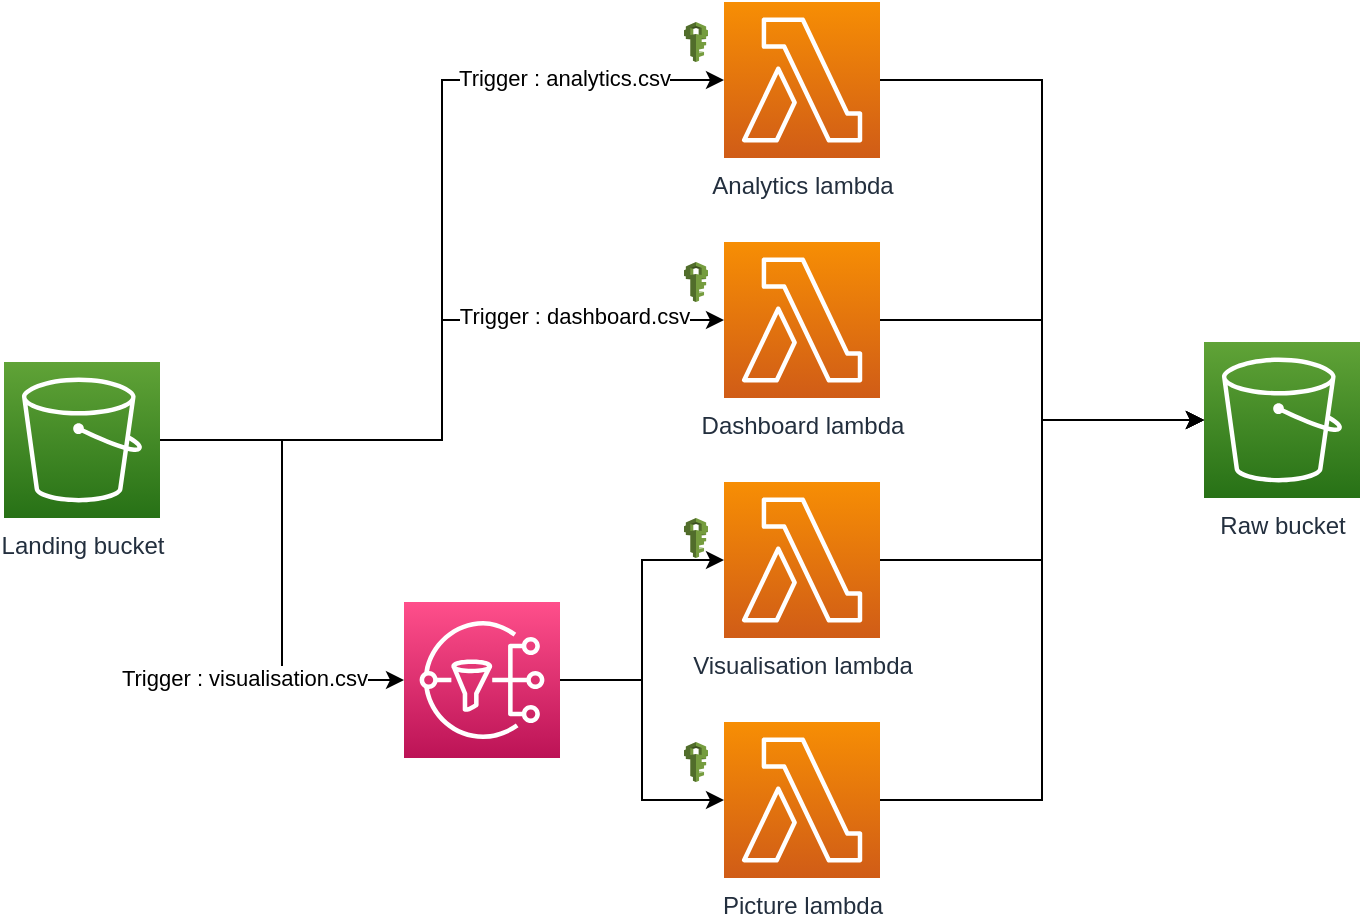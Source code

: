 <mxfile version="20.5.1" type="device"><diagram id="X9pQ5xs93bwYtpz7EoMG" name="Page-1"><mxGraphModel dx="885" dy="538" grid="1" gridSize="10" guides="1" tooltips="1" connect="1" arrows="1" fold="1" page="1" pageScale="1" pageWidth="827" pageHeight="1169" math="0" shadow="0"><root><mxCell id="0"/><mxCell id="1" parent="0"/><mxCell id="k2wLjGLpJHUIEa0Cagl_-7" style="edgeStyle=orthogonalEdgeStyle;rounded=0;orthogonalLoop=1;jettySize=auto;html=1;entryX=0;entryY=0.5;entryDx=0;entryDy=0;entryPerimeter=0;" edge="1" parent="1" source="k2wLjGLpJHUIEa0Cagl_-1" target="k2wLjGLpJHUIEa0Cagl_-2"><mxGeometry relative="1" as="geometry"/></mxCell><mxCell id="k2wLjGLpJHUIEa0Cagl_-19" value="Trigger : analytics.csv" style="edgeLabel;html=1;align=center;verticalAlign=middle;resizable=0;points=[];" vertex="1" connectable="0" parent="k2wLjGLpJHUIEa0Cagl_-7"><mxGeometry x="0.485" y="1" relative="1" as="geometry"><mxPoint x="39" as="offset"/></mxGeometry></mxCell><mxCell id="k2wLjGLpJHUIEa0Cagl_-8" style="edgeStyle=orthogonalEdgeStyle;rounded=0;orthogonalLoop=1;jettySize=auto;html=1;exitX=1;exitY=0.5;exitDx=0;exitDy=0;exitPerimeter=0;" edge="1" parent="1" source="k2wLjGLpJHUIEa0Cagl_-1" target="k2wLjGLpJHUIEa0Cagl_-3"><mxGeometry relative="1" as="geometry"/></mxCell><mxCell id="k2wLjGLpJHUIEa0Cagl_-20" value="Trigger : dashboard.csv" style="edgeLabel;html=1;align=center;verticalAlign=middle;resizable=0;points=[];" vertex="1" connectable="0" parent="k2wLjGLpJHUIEa0Cagl_-8"><mxGeometry x="0.281" y="2" relative="1" as="geometry"><mxPoint x="48" as="offset"/></mxGeometry></mxCell><mxCell id="k2wLjGLpJHUIEa0Cagl_-9" style="edgeStyle=orthogonalEdgeStyle;rounded=0;orthogonalLoop=1;jettySize=auto;html=1;exitX=1;exitY=0.5;exitDx=0;exitDy=0;exitPerimeter=0;entryX=0;entryY=0.5;entryDx=0;entryDy=0;entryPerimeter=0;" edge="1" parent="1" source="k2wLjGLpJHUIEa0Cagl_-1" target="k2wLjGLpJHUIEa0Cagl_-6"><mxGeometry relative="1" as="geometry"/></mxCell><mxCell id="k2wLjGLpJHUIEa0Cagl_-21" value="Trigger : visualisation.csv" style="edgeLabel;html=1;align=center;verticalAlign=middle;resizable=0;points=[];" vertex="1" connectable="0" parent="k2wLjGLpJHUIEa0Cagl_-9"><mxGeometry x="0.223" y="-1" relative="1" as="geometry"><mxPoint x="-18" y="32" as="offset"/></mxGeometry></mxCell><mxCell id="k2wLjGLpJHUIEa0Cagl_-1" value="Landing bucket" style="sketch=0;points=[[0,0,0],[0.25,0,0],[0.5,0,0],[0.75,0,0],[1,0,0],[0,1,0],[0.25,1,0],[0.5,1,0],[0.75,1,0],[1,1,0],[0,0.25,0],[0,0.5,0],[0,0.75,0],[1,0.25,0],[1,0.5,0],[1,0.75,0]];outlineConnect=0;fontColor=#232F3E;gradientColor=#60A337;gradientDirection=north;fillColor=#277116;strokeColor=#ffffff;dashed=0;verticalLabelPosition=bottom;verticalAlign=top;align=center;html=1;fontSize=12;fontStyle=0;aspect=fixed;shape=mxgraph.aws4.resourceIcon;resIcon=mxgraph.aws4.s3;" vertex="1" parent="1"><mxGeometry x="80" y="260" width="78" height="78" as="geometry"/></mxCell><mxCell id="k2wLjGLpJHUIEa0Cagl_-13" style="edgeStyle=orthogonalEdgeStyle;rounded=0;orthogonalLoop=1;jettySize=auto;html=1;exitX=1;exitY=0.5;exitDx=0;exitDy=0;exitPerimeter=0;entryX=0;entryY=0.5;entryDx=0;entryDy=0;entryPerimeter=0;" edge="1" parent="1" source="k2wLjGLpJHUIEa0Cagl_-2" target="k2wLjGLpJHUIEa0Cagl_-12"><mxGeometry relative="1" as="geometry"/></mxCell><mxCell id="k2wLjGLpJHUIEa0Cagl_-2" value="Analytics lambda" style="sketch=0;points=[[0,0,0],[0.25,0,0],[0.5,0,0],[0.75,0,0],[1,0,0],[0,1,0],[0.25,1,0],[0.5,1,0],[0.75,1,0],[1,1,0],[0,0.25,0],[0,0.5,0],[0,0.75,0],[1,0.25,0],[1,0.5,0],[1,0.75,0]];outlineConnect=0;fontColor=#232F3E;gradientColor=#F78E04;gradientDirection=north;fillColor=#D05C17;strokeColor=#ffffff;dashed=0;verticalLabelPosition=bottom;verticalAlign=top;align=center;html=1;fontSize=12;fontStyle=0;aspect=fixed;shape=mxgraph.aws4.resourceIcon;resIcon=mxgraph.aws4.lambda;" vertex="1" parent="1"><mxGeometry x="440" y="80" width="78" height="78" as="geometry"/></mxCell><mxCell id="k2wLjGLpJHUIEa0Cagl_-15" style="edgeStyle=orthogonalEdgeStyle;rounded=0;orthogonalLoop=1;jettySize=auto;html=1;exitX=1;exitY=0.5;exitDx=0;exitDy=0;exitPerimeter=0;entryX=0;entryY=0.5;entryDx=0;entryDy=0;entryPerimeter=0;" edge="1" parent="1" source="k2wLjGLpJHUIEa0Cagl_-3" target="k2wLjGLpJHUIEa0Cagl_-12"><mxGeometry relative="1" as="geometry"><mxPoint x="641" y="290" as="targetPoint"/></mxGeometry></mxCell><mxCell id="k2wLjGLpJHUIEa0Cagl_-3" value="Dashboard lambda" style="sketch=0;points=[[0,0,0],[0.25,0,0],[0.5,0,0],[0.75,0,0],[1,0,0],[0,1,0],[0.25,1,0],[0.5,1,0],[0.75,1,0],[1,1,0],[0,0.25,0],[0,0.5,0],[0,0.75,0],[1,0.25,0],[1,0.5,0],[1,0.75,0]];outlineConnect=0;fontColor=#232F3E;gradientColor=#F78E04;gradientDirection=north;fillColor=#D05C17;strokeColor=#ffffff;dashed=0;verticalLabelPosition=bottom;verticalAlign=top;align=center;html=1;fontSize=12;fontStyle=0;aspect=fixed;shape=mxgraph.aws4.resourceIcon;resIcon=mxgraph.aws4.lambda;" vertex="1" parent="1"><mxGeometry x="440" y="200" width="78" height="78" as="geometry"/></mxCell><mxCell id="k2wLjGLpJHUIEa0Cagl_-17" style="edgeStyle=orthogonalEdgeStyle;rounded=0;orthogonalLoop=1;jettySize=auto;html=1;exitX=1;exitY=0.5;exitDx=0;exitDy=0;exitPerimeter=0;entryX=0;entryY=0.5;entryDx=0;entryDy=0;entryPerimeter=0;" edge="1" parent="1" source="k2wLjGLpJHUIEa0Cagl_-4" target="k2wLjGLpJHUIEa0Cagl_-12"><mxGeometry relative="1" as="geometry"><mxPoint x="641" y="290" as="targetPoint"/></mxGeometry></mxCell><mxCell id="k2wLjGLpJHUIEa0Cagl_-4" value="Visualisation lambda" style="sketch=0;points=[[0,0,0],[0.25,0,0],[0.5,0,0],[0.75,0,0],[1,0,0],[0,1,0],[0.25,1,0],[0.5,1,0],[0.75,1,0],[1,1,0],[0,0.25,0],[0,0.5,0],[0,0.75,0],[1,0.25,0],[1,0.5,0],[1,0.75,0]];outlineConnect=0;fontColor=#232F3E;gradientColor=#F78E04;gradientDirection=north;fillColor=#D05C17;strokeColor=#ffffff;dashed=0;verticalLabelPosition=bottom;verticalAlign=top;align=center;html=1;fontSize=12;fontStyle=0;aspect=fixed;shape=mxgraph.aws4.resourceIcon;resIcon=mxgraph.aws4.lambda;" vertex="1" parent="1"><mxGeometry x="440" y="320" width="78" height="78" as="geometry"/></mxCell><mxCell id="k2wLjGLpJHUIEa0Cagl_-18" style="edgeStyle=orthogonalEdgeStyle;rounded=0;orthogonalLoop=1;jettySize=auto;html=1;entryX=0;entryY=0.5;entryDx=0;entryDy=0;entryPerimeter=0;" edge="1" parent="1" source="k2wLjGLpJHUIEa0Cagl_-5" target="k2wLjGLpJHUIEa0Cagl_-12"><mxGeometry relative="1" as="geometry"/></mxCell><mxCell id="k2wLjGLpJHUIEa0Cagl_-5" value="Picture lambda" style="sketch=0;points=[[0,0,0],[0.25,0,0],[0.5,0,0],[0.75,0,0],[1,0,0],[0,1,0],[0.25,1,0],[0.5,1,0],[0.75,1,0],[1,1,0],[0,0.25,0],[0,0.5,0],[0,0.75,0],[1,0.25,0],[1,0.5,0],[1,0.75,0]];outlineConnect=0;fontColor=#232F3E;gradientColor=#F78E04;gradientDirection=north;fillColor=#D05C17;strokeColor=#ffffff;dashed=0;verticalLabelPosition=bottom;verticalAlign=top;align=center;html=1;fontSize=12;fontStyle=0;aspect=fixed;shape=mxgraph.aws4.resourceIcon;resIcon=mxgraph.aws4.lambda;" vertex="1" parent="1"><mxGeometry x="440" y="440" width="78" height="78" as="geometry"/></mxCell><mxCell id="k2wLjGLpJHUIEa0Cagl_-10" style="edgeStyle=orthogonalEdgeStyle;rounded=0;orthogonalLoop=1;jettySize=auto;html=1;exitX=1;exitY=0.5;exitDx=0;exitDy=0;exitPerimeter=0;entryX=0;entryY=0.5;entryDx=0;entryDy=0;entryPerimeter=0;" edge="1" parent="1" source="k2wLjGLpJHUIEa0Cagl_-6" target="k2wLjGLpJHUIEa0Cagl_-4"><mxGeometry relative="1" as="geometry"/></mxCell><mxCell id="k2wLjGLpJHUIEa0Cagl_-11" style="edgeStyle=orthogonalEdgeStyle;rounded=0;orthogonalLoop=1;jettySize=auto;html=1;exitX=1;exitY=0.5;exitDx=0;exitDy=0;exitPerimeter=0;" edge="1" parent="1" source="k2wLjGLpJHUIEa0Cagl_-6" target="k2wLjGLpJHUIEa0Cagl_-5"><mxGeometry relative="1" as="geometry"/></mxCell><mxCell id="k2wLjGLpJHUIEa0Cagl_-6" value="" style="sketch=0;points=[[0,0,0],[0.25,0,0],[0.5,0,0],[0.75,0,0],[1,0,0],[0,1,0],[0.25,1,0],[0.5,1,0],[0.75,1,0],[1,1,0],[0,0.25,0],[0,0.5,0],[0,0.75,0],[1,0.25,0],[1,0.5,0],[1,0.75,0]];outlineConnect=0;fontColor=#232F3E;gradientColor=#FF4F8B;gradientDirection=north;fillColor=#BC1356;strokeColor=#ffffff;dashed=0;verticalLabelPosition=bottom;verticalAlign=top;align=center;html=1;fontSize=12;fontStyle=0;aspect=fixed;shape=mxgraph.aws4.resourceIcon;resIcon=mxgraph.aws4.sns;" vertex="1" parent="1"><mxGeometry x="280" y="380" width="78" height="78" as="geometry"/></mxCell><mxCell id="k2wLjGLpJHUIEa0Cagl_-12" value="Raw bucket" style="sketch=0;points=[[0,0,0],[0.25,0,0],[0.5,0,0],[0.75,0,0],[1,0,0],[0,1,0],[0.25,1,0],[0.5,1,0],[0.75,1,0],[1,1,0],[0,0.25,0],[0,0.5,0],[0,0.75,0],[1,0.25,0],[1,0.5,0],[1,0.75,0]];outlineConnect=0;fontColor=#232F3E;gradientColor=#60A337;gradientDirection=north;fillColor=#277116;strokeColor=#ffffff;dashed=0;verticalLabelPosition=bottom;verticalAlign=top;align=center;html=1;fontSize=12;fontStyle=0;aspect=fixed;shape=mxgraph.aws4.resourceIcon;resIcon=mxgraph.aws4.s3;" vertex="1" parent="1"><mxGeometry x="680" y="250" width="78" height="78" as="geometry"/></mxCell><mxCell id="k2wLjGLpJHUIEa0Cagl_-22" value="" style="outlineConnect=0;dashed=0;verticalLabelPosition=bottom;verticalAlign=top;align=center;html=1;shape=mxgraph.aws3.iam;fillColor=#759C3E;gradientColor=none;" vertex="1" parent="1"><mxGeometry x="420" y="210" width="12" height="20" as="geometry"/></mxCell><mxCell id="k2wLjGLpJHUIEa0Cagl_-23" value="" style="outlineConnect=0;dashed=0;verticalLabelPosition=bottom;verticalAlign=top;align=center;html=1;shape=mxgraph.aws3.iam;fillColor=#759C3E;gradientColor=none;" vertex="1" parent="1"><mxGeometry x="420" y="90" width="12" height="20" as="geometry"/></mxCell><mxCell id="k2wLjGLpJHUIEa0Cagl_-24" value="" style="outlineConnect=0;dashed=0;verticalLabelPosition=bottom;verticalAlign=top;align=center;html=1;shape=mxgraph.aws3.iam;fillColor=#759C3E;gradientColor=none;" vertex="1" parent="1"><mxGeometry x="420" y="338" width="12" height="20" as="geometry"/></mxCell><mxCell id="k2wLjGLpJHUIEa0Cagl_-25" value="" style="outlineConnect=0;dashed=0;verticalLabelPosition=bottom;verticalAlign=top;align=center;html=1;shape=mxgraph.aws3.iam;fillColor=#759C3E;gradientColor=none;" vertex="1" parent="1"><mxGeometry x="420" y="450" width="12" height="20" as="geometry"/></mxCell></root></mxGraphModel></diagram></mxfile>